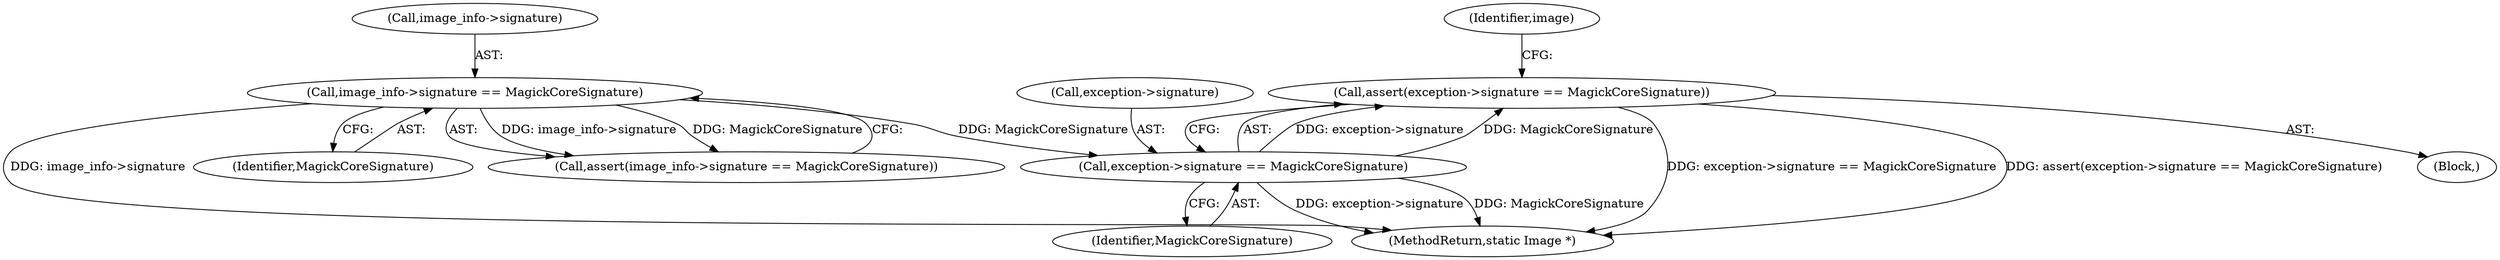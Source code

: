 digraph "0_ImageMagick_4e914bbe371433f0590cefdf3bd5f3a5710069f9@API" {
"1000150" [label="(Call,assert(exception->signature == MagickCoreSignature))"];
"1000151" [label="(Call,exception->signature == MagickCoreSignature)"];
"1000124" [label="(Call,image_info->signature == MagickCoreSignature)"];
"1000151" [label="(Call,exception->signature == MagickCoreSignature)"];
"1000150" [label="(Call,assert(exception->signature == MagickCoreSignature))"];
"1000125" [label="(Call,image_info->signature)"];
"1000527" [label="(MethodReturn,static Image *)"];
"1000106" [label="(Block,)"];
"1000128" [label="(Identifier,MagickCoreSignature)"];
"1000157" [label="(Identifier,image)"];
"1000155" [label="(Identifier,MagickCoreSignature)"];
"1000123" [label="(Call,assert(image_info->signature == MagickCoreSignature))"];
"1000124" [label="(Call,image_info->signature == MagickCoreSignature)"];
"1000152" [label="(Call,exception->signature)"];
"1000150" -> "1000106"  [label="AST: "];
"1000150" -> "1000151"  [label="CFG: "];
"1000151" -> "1000150"  [label="AST: "];
"1000157" -> "1000150"  [label="CFG: "];
"1000150" -> "1000527"  [label="DDG: exception->signature == MagickCoreSignature"];
"1000150" -> "1000527"  [label="DDG: assert(exception->signature == MagickCoreSignature)"];
"1000151" -> "1000150"  [label="DDG: exception->signature"];
"1000151" -> "1000150"  [label="DDG: MagickCoreSignature"];
"1000151" -> "1000155"  [label="CFG: "];
"1000152" -> "1000151"  [label="AST: "];
"1000155" -> "1000151"  [label="AST: "];
"1000151" -> "1000527"  [label="DDG: exception->signature"];
"1000151" -> "1000527"  [label="DDG: MagickCoreSignature"];
"1000124" -> "1000151"  [label="DDG: MagickCoreSignature"];
"1000124" -> "1000123"  [label="AST: "];
"1000124" -> "1000128"  [label="CFG: "];
"1000125" -> "1000124"  [label="AST: "];
"1000128" -> "1000124"  [label="AST: "];
"1000123" -> "1000124"  [label="CFG: "];
"1000124" -> "1000527"  [label="DDG: image_info->signature"];
"1000124" -> "1000123"  [label="DDG: image_info->signature"];
"1000124" -> "1000123"  [label="DDG: MagickCoreSignature"];
}
